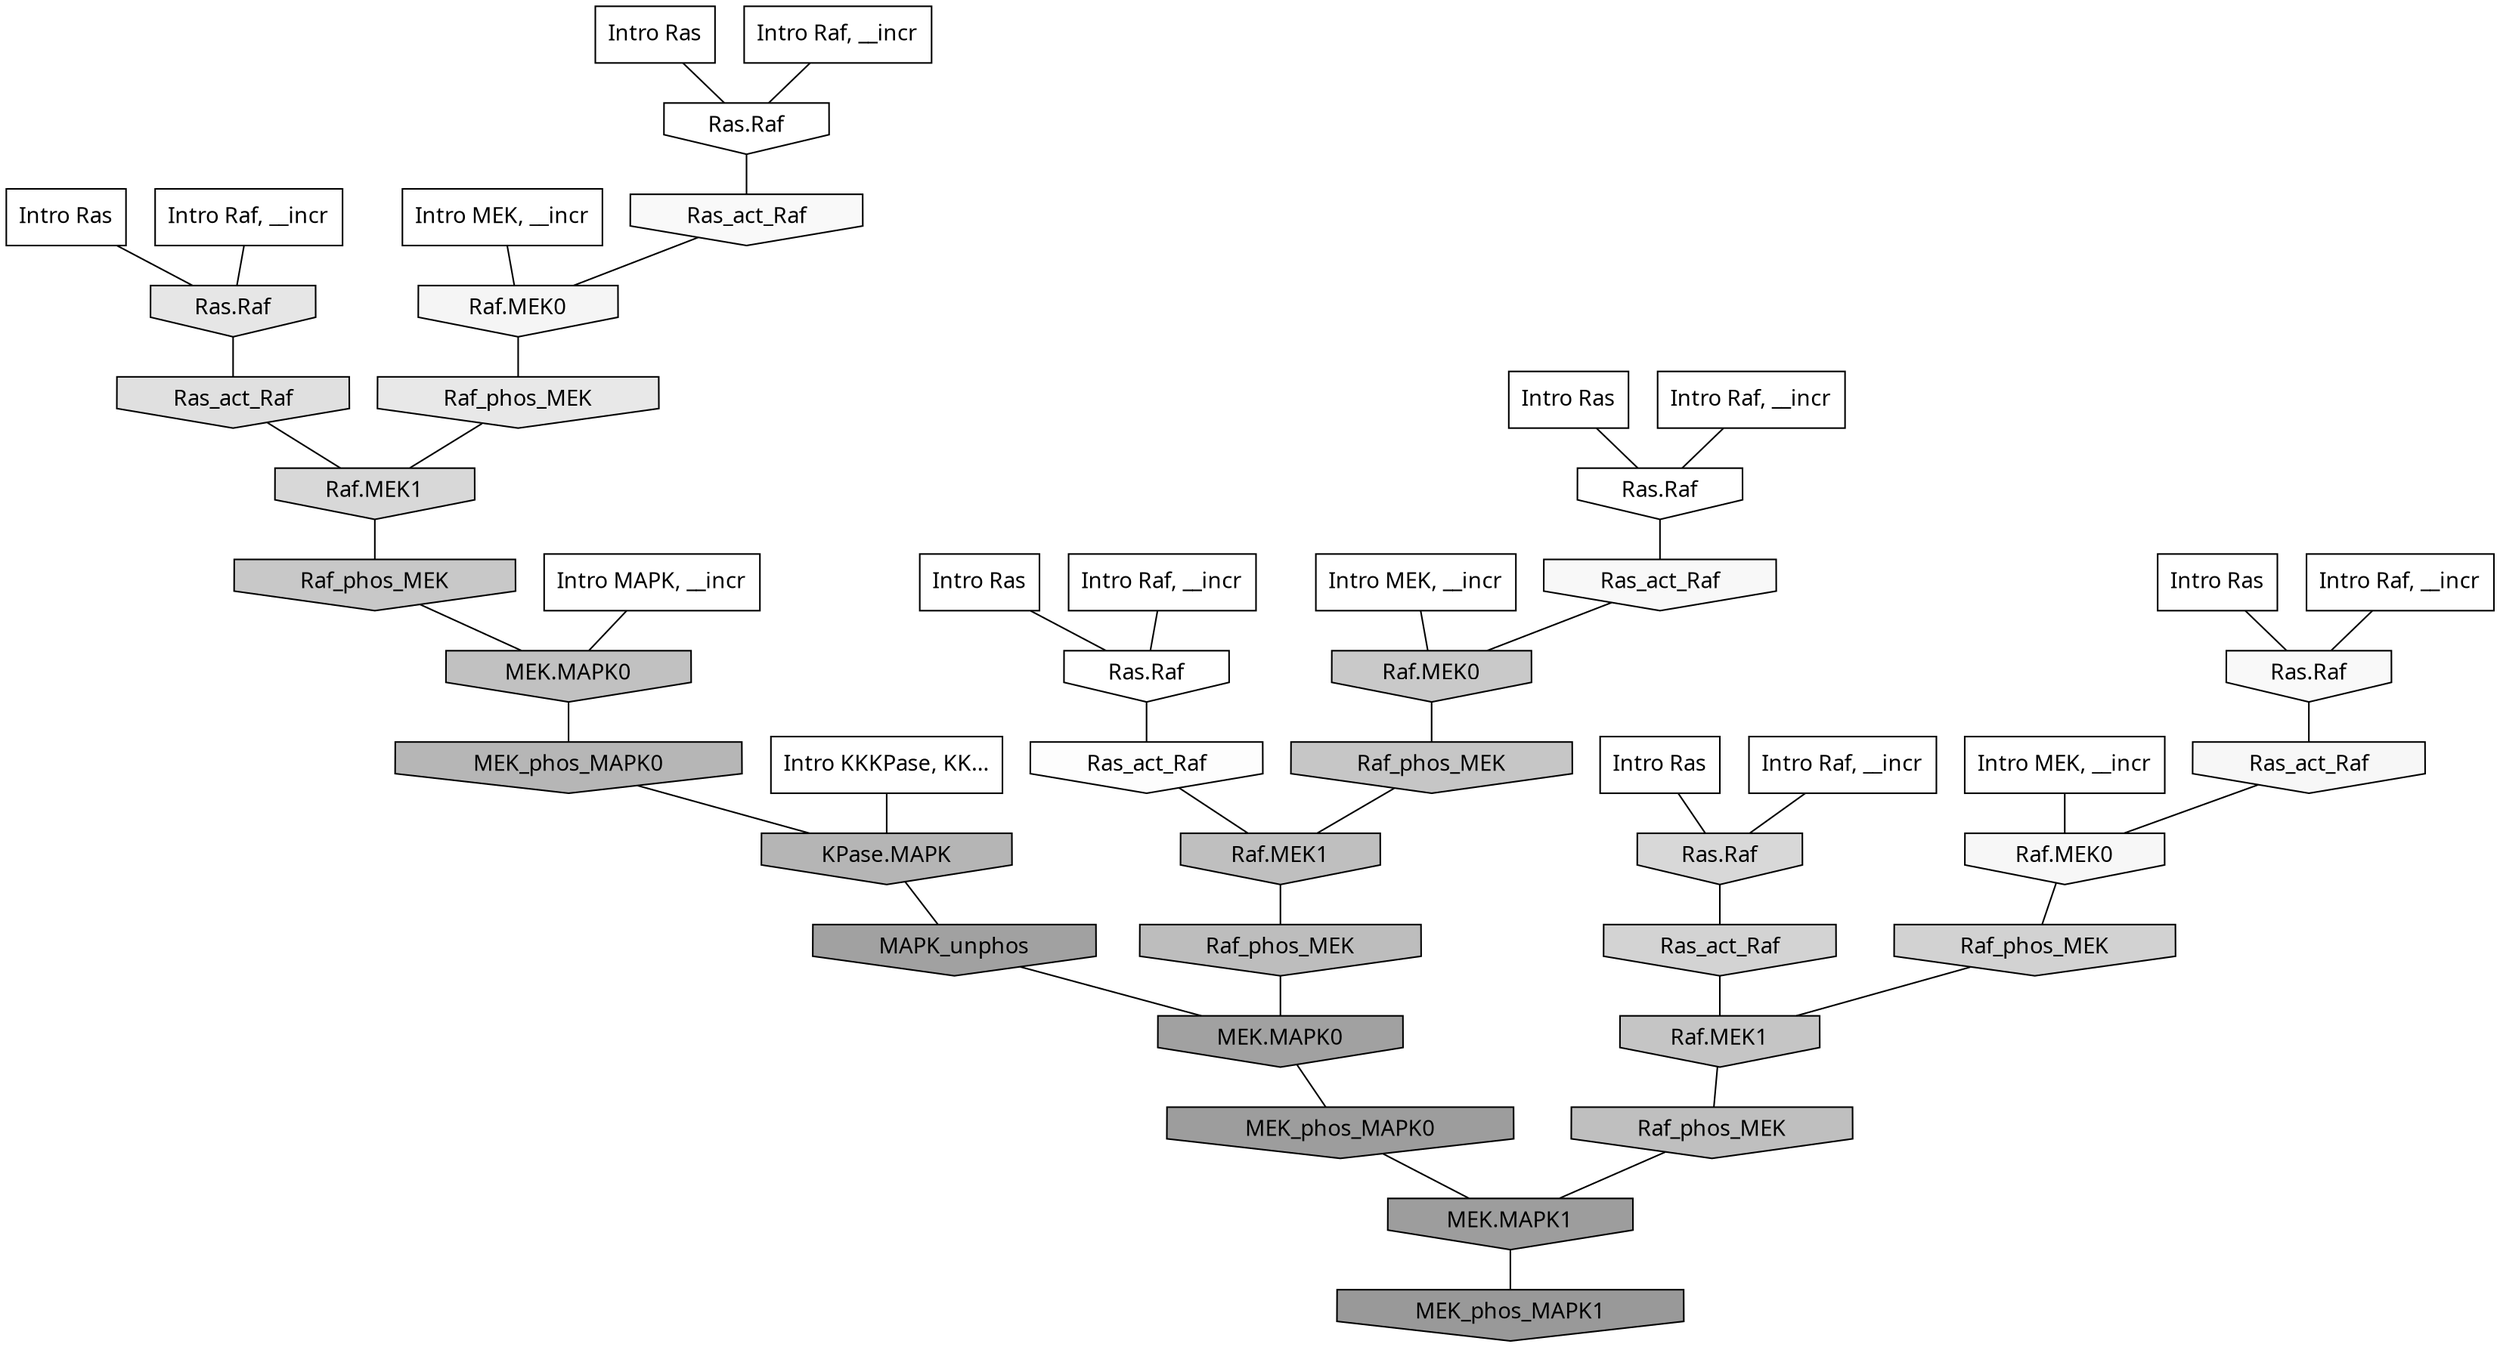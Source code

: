 digraph G{
  rankdir="TB";
  ranksep=0.30;
  node [fontname="CMU Serif"];
  edge [fontname="CMU Serif"];
  
  3 [label="Intro Ras", shape=rectangle, style=filled, fillcolor="0.000 0.000 1.000"]
  
  21 [label="Intro Ras", shape=rectangle, style=filled, fillcolor="0.000 0.000 1.000"]
  
  43 [label="Intro Ras", shape=rectangle, style=filled, fillcolor="0.000 0.000 1.000"]
  
  62 [label="Intro Ras", shape=rectangle, style=filled, fillcolor="0.000 0.000 1.000"]
  
  64 [label="Intro Ras", shape=rectangle, style=filled, fillcolor="0.000 0.000 1.000"]
  
  93 [label="Intro Ras", shape=rectangle, style=filled, fillcolor="0.000 0.000 1.000"]
  
  290 [label="Intro Raf, __incr", shape=rectangle, style=filled, fillcolor="0.000 0.000 1.000"]
  
  364 [label="Intro Raf, __incr", shape=rectangle, style=filled, fillcolor="0.000 0.000 1.000"]
  
  495 [label="Intro Raf, __incr", shape=rectangle, style=filled, fillcolor="0.000 0.000 1.000"]
  
  635 [label="Intro Raf, __incr", shape=rectangle, style=filled, fillcolor="0.000 0.000 1.000"]
  
  674 [label="Intro Raf, __incr", shape=rectangle, style=filled, fillcolor="0.000 0.000 1.000"]
  
  1049 [label="Intro Raf, __incr", shape=rectangle, style=filled, fillcolor="0.000 0.000 1.000"]
  
  1129 [label="Intro MEK, __incr", shape=rectangle, style=filled, fillcolor="0.000 0.000 1.000"]
  
  1578 [label="Intro MEK, __incr", shape=rectangle, style=filled, fillcolor="0.000 0.000 1.000"]
  
  2091 [label="Intro MEK, __incr", shape=rectangle, style=filled, fillcolor="0.000 0.000 1.000"]
  
  2696 [label="Intro MAPK, __incr", shape=rectangle, style=filled, fillcolor="0.000 0.000 1.000"]
  
  3112 [label="Intro KKKPase, KK...", shape=rectangle, style=filled, fillcolor="0.000 0.000 1.000"]
  
  3245 [label="Ras.Raf", shape=invhouse, style=filled, fillcolor="0.000 0.000 1.000"]
  
  3295 [label="Ras.Raf", shape=invhouse, style=filled, fillcolor="0.000 0.000 1.000"]
  
  3306 [label="Ras.Raf", shape=invhouse, style=filled, fillcolor="0.000 0.000 1.000"]
  
  3392 [label="Ras_act_Raf", shape=invhouse, style=filled, fillcolor="0.000 0.000 0.991"]
  
  3524 [label="Ras_act_Raf", shape=invhouse, style=filled, fillcolor="0.000 0.000 0.975"]
  
  3537 [label="Ras.Raf", shape=invhouse, style=filled, fillcolor="0.000 0.000 0.975"]
  
  3569 [label="Ras_act_Raf", shape=invhouse, style=filled, fillcolor="0.000 0.000 0.972"]
  
  3645 [label="Ras_act_Raf", shape=invhouse, style=filled, fillcolor="0.000 0.000 0.965"]
  
  3648 [label="Raf.MEK0", shape=invhouse, style=filled, fillcolor="0.000 0.000 0.965"]
  
  3737 [label="Raf.MEK0", shape=invhouse, style=filled, fillcolor="0.000 0.000 0.960"]
  
  4774 [label="Raf_phos_MEK", shape=invhouse, style=filled, fillcolor="0.000 0.000 0.910"]
  
  5023 [label="Ras.Raf", shape=invhouse, style=filled, fillcolor="0.000 0.000 0.899"]
  
  5531 [label="Ras_act_Raf", shape=invhouse, style=filled, fillcolor="0.000 0.000 0.878"]
  
  6394 [label="Raf.MEK1", shape=invhouse, style=filled, fillcolor="0.000 0.000 0.847"]
  
  6431 [label="Ras.Raf", shape=invhouse, style=filled, fillcolor="0.000 0.000 0.846"]
  
  7149 [label="Ras_act_Raf", shape=invhouse, style=filled, fillcolor="0.000 0.000 0.827"]
  
  7372 [label="Raf_phos_MEK", shape=invhouse, style=filled, fillcolor="0.000 0.000 0.822"]
  
  9004 [label="Raf.MEK0", shape=invhouse, style=filled, fillcolor="0.000 0.000 0.786"]
  
  9225 [label="Raf_phos_MEK", shape=invhouse, style=filled, fillcolor="0.000 0.000 0.782"]
  
  9568 [label="Raf_phos_MEK", shape=invhouse, style=filled, fillcolor="0.000 0.000 0.777"]
  
  9874 [label="Raf.MEK1", shape=invhouse, style=filled, fillcolor="0.000 0.000 0.772"]
  
  11097 [label="MEK.MAPK0", shape=invhouse, style=filled, fillcolor="0.000 0.000 0.754"]
  
  11406 [label="Raf.MEK1", shape=invhouse, style=filled, fillcolor="0.000 0.000 0.750"]
  
  11450 [label="Raf_phos_MEK", shape=invhouse, style=filled, fillcolor="0.000 0.000 0.749"]
  
  12136 [label="Raf_phos_MEK", shape=invhouse, style=filled, fillcolor="0.000 0.000 0.740"]
  
  14814 [label="MEK_phos_MAPK0", shape=invhouse, style=filled, fillcolor="0.000 0.000 0.712"]
  
  15037 [label="KPase.MAPK", shape=invhouse, style=filled, fillcolor="0.000 0.000 0.710"]
  
  18842 [label="MAPK_unphos", shape=invhouse, style=filled, fillcolor="0.000 0.000 0.629"]
  
  18843 [label="MEK.MAPK0", shape=invhouse, style=filled, fillcolor="0.000 0.000 0.629"]
  
  19321 [label="MEK_phos_MAPK0", shape=invhouse, style=filled, fillcolor="0.000 0.000 0.614"]
  
  19325 [label="MEK.MAPK1", shape=invhouse, style=filled, fillcolor="0.000 0.000 0.614"]
  
  19650 [label="MEK_phos_MAPK1", shape=invhouse, style=filled, fillcolor="0.000 0.000 0.600"]
  
  
  19325 -> 19650 [dir=none, color="0.000 0.000 0.000"] 
  19321 -> 19325 [dir=none, color="0.000 0.000 0.000"] 
  18843 -> 19321 [dir=none, color="0.000 0.000 0.000"] 
  18842 -> 18843 [dir=none, color="0.000 0.000 0.000"] 
  15037 -> 18842 [dir=none, color="0.000 0.000 0.000"] 
  14814 -> 15037 [dir=none, color="0.000 0.000 0.000"] 
  12136 -> 18843 [dir=none, color="0.000 0.000 0.000"] 
  11450 -> 19325 [dir=none, color="0.000 0.000 0.000"] 
  11406 -> 12136 [dir=none, color="0.000 0.000 0.000"] 
  11097 -> 14814 [dir=none, color="0.000 0.000 0.000"] 
  9874 -> 11450 [dir=none, color="0.000 0.000 0.000"] 
  9568 -> 11406 [dir=none, color="0.000 0.000 0.000"] 
  9225 -> 11097 [dir=none, color="0.000 0.000 0.000"] 
  9004 -> 9568 [dir=none, color="0.000 0.000 0.000"] 
  7372 -> 9874 [dir=none, color="0.000 0.000 0.000"] 
  7149 -> 9874 [dir=none, color="0.000 0.000 0.000"] 
  6431 -> 7149 [dir=none, color="0.000 0.000 0.000"] 
  6394 -> 9225 [dir=none, color="0.000 0.000 0.000"] 
  5531 -> 6394 [dir=none, color="0.000 0.000 0.000"] 
  5023 -> 5531 [dir=none, color="0.000 0.000 0.000"] 
  4774 -> 6394 [dir=none, color="0.000 0.000 0.000"] 
  3737 -> 4774 [dir=none, color="0.000 0.000 0.000"] 
  3648 -> 7372 [dir=none, color="0.000 0.000 0.000"] 
  3645 -> 3648 [dir=none, color="0.000 0.000 0.000"] 
  3569 -> 9004 [dir=none, color="0.000 0.000 0.000"] 
  3537 -> 3645 [dir=none, color="0.000 0.000 0.000"] 
  3524 -> 3737 [dir=none, color="0.000 0.000 0.000"] 
  3392 -> 11406 [dir=none, color="0.000 0.000 0.000"] 
  3306 -> 3569 [dir=none, color="0.000 0.000 0.000"] 
  3295 -> 3392 [dir=none, color="0.000 0.000 0.000"] 
  3245 -> 3524 [dir=none, color="0.000 0.000 0.000"] 
  3112 -> 15037 [dir=none, color="0.000 0.000 0.000"] 
  2696 -> 11097 [dir=none, color="0.000 0.000 0.000"] 
  2091 -> 3737 [dir=none, color="0.000 0.000 0.000"] 
  1578 -> 3648 [dir=none, color="0.000 0.000 0.000"] 
  1129 -> 9004 [dir=none, color="0.000 0.000 0.000"] 
  1049 -> 3295 [dir=none, color="0.000 0.000 0.000"] 
  674 -> 3537 [dir=none, color="0.000 0.000 0.000"] 
  635 -> 6431 [dir=none, color="0.000 0.000 0.000"] 
  495 -> 3245 [dir=none, color="0.000 0.000 0.000"] 
  364 -> 5023 [dir=none, color="0.000 0.000 0.000"] 
  290 -> 3306 [dir=none, color="0.000 0.000 0.000"] 
  93 -> 3537 [dir=none, color="0.000 0.000 0.000"] 
  64 -> 3306 [dir=none, color="0.000 0.000 0.000"] 
  62 -> 3245 [dir=none, color="0.000 0.000 0.000"] 
  43 -> 6431 [dir=none, color="0.000 0.000 0.000"] 
  21 -> 3295 [dir=none, color="0.000 0.000 0.000"] 
  3 -> 5023 [dir=none, color="0.000 0.000 0.000"] 
  
  }
